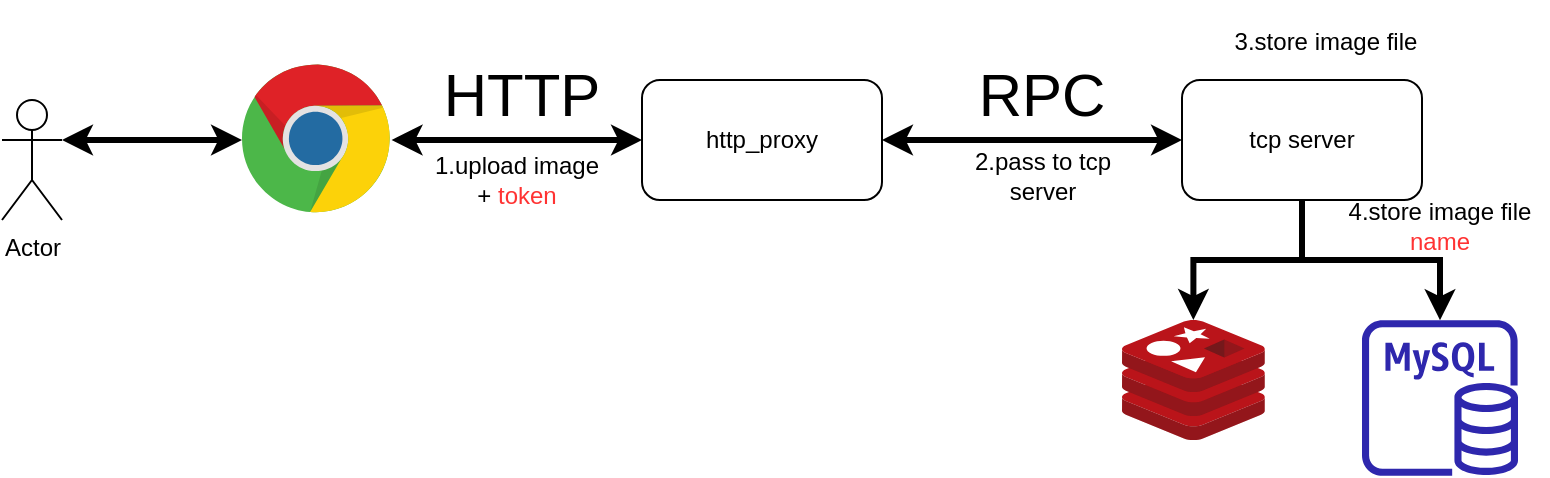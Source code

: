 <mxfile version="16.5.6" type="github"><diagram id="IemuaXq5Jafa3FOG4-sM" name="Page-1"><mxGraphModel dx="1298" dy="699" grid="1" gridSize="10" guides="1" tooltips="1" connect="1" arrows="1" fold="1" page="1" pageScale="1" pageWidth="827" pageHeight="300" math="0" shadow="0"><root><mxCell id="0"/><mxCell id="1" parent="0"/><mxCell id="P54xbyG1vfTX99tcjYp0-6" style="edgeStyle=orthogonalEdgeStyle;rounded=0;orthogonalLoop=1;jettySize=auto;html=1;exitX=0;exitY=0.5;exitDx=0;exitDy=0;startArrow=classic;startFill=1;strokeColor=default;strokeWidth=3;" parent="1" source="P54xbyG1vfTX99tcjYp0-1" target="P54xbyG1vfTX99tcjYp0-5" edge="1"><mxGeometry relative="1" as="geometry"/></mxCell><mxCell id="P54xbyG1vfTX99tcjYp0-7" style="edgeStyle=orthogonalEdgeStyle;rounded=0;orthogonalLoop=1;jettySize=auto;html=1;exitX=1;exitY=0.5;exitDx=0;exitDy=0;entryX=0;entryY=0.5;entryDx=0;entryDy=0;startArrow=classic;startFill=1;endArrow=classic;endFill=1;strokeColor=default;strokeWidth=3;" parent="1" source="P54xbyG1vfTX99tcjYp0-1" target="P54xbyG1vfTX99tcjYp0-2" edge="1"><mxGeometry relative="1" as="geometry"/></mxCell><mxCell id="P54xbyG1vfTX99tcjYp0-1" value="http_proxy" style="rounded=1;whiteSpace=wrap;html=1;" parent="1" vertex="1"><mxGeometry x="355" y="68" width="120" height="60" as="geometry"/></mxCell><mxCell id="P54xbyG1vfTX99tcjYp0-13" style="edgeStyle=orthogonalEdgeStyle;rounded=0;orthogonalLoop=1;jettySize=auto;html=1;exitX=0.5;exitY=1;exitDx=0;exitDy=0;fontSize=30;startArrow=none;startFill=0;endArrow=classic;endFill=1;strokeColor=default;strokeWidth=3;" parent="1" source="P54xbyG1vfTX99tcjYp0-2" target="P54xbyG1vfTX99tcjYp0-12" edge="1"><mxGeometry relative="1" as="geometry"/></mxCell><mxCell id="P54xbyG1vfTX99tcjYp0-14" style="edgeStyle=orthogonalEdgeStyle;rounded=0;orthogonalLoop=1;jettySize=auto;html=1;exitX=0.5;exitY=1;exitDx=0;exitDy=0;fontSize=30;startArrow=none;startFill=0;endArrow=classic;endFill=1;strokeColor=default;strokeWidth=3;" parent="1" source="P54xbyG1vfTX99tcjYp0-2" target="P54xbyG1vfTX99tcjYp0-11" edge="1"><mxGeometry relative="1" as="geometry"/></mxCell><mxCell id="P54xbyG1vfTX99tcjYp0-2" value="tcp server" style="rounded=1;whiteSpace=wrap;html=1;" parent="1" vertex="1"><mxGeometry x="625" y="68" width="120" height="60" as="geometry"/></mxCell><mxCell id="P54xbyG1vfTX99tcjYp0-15" style="edgeStyle=orthogonalEdgeStyle;rounded=0;orthogonalLoop=1;jettySize=auto;html=1;exitX=1;exitY=0.333;exitDx=0;exitDy=0;exitPerimeter=0;fontSize=30;startArrow=classic;startFill=1;endArrow=classic;endFill=1;strokeColor=default;strokeWidth=3;" parent="1" source="P54xbyG1vfTX99tcjYp0-3" target="P54xbyG1vfTX99tcjYp0-5" edge="1"><mxGeometry relative="1" as="geometry"/></mxCell><mxCell id="P54xbyG1vfTX99tcjYp0-3" value="Actor" style="shape=umlActor;verticalLabelPosition=bottom;verticalAlign=top;html=1;outlineConnect=0;" parent="1" vertex="1"><mxGeometry x="35" y="78" width="30" height="60" as="geometry"/></mxCell><mxCell id="P54xbyG1vfTX99tcjYp0-5" value="" style="dashed=0;outlineConnect=0;html=1;align=center;labelPosition=center;verticalLabelPosition=bottom;verticalAlign=top;shape=mxgraph.weblogos.chrome" parent="1" vertex="1"><mxGeometry x="155" y="60.3" width="74.8" height="75.4" as="geometry"/></mxCell><mxCell id="P54xbyG1vfTX99tcjYp0-9" value="HTTP" style="text;html=1;strokeColor=none;fillColor=none;align=center;verticalAlign=middle;whiteSpace=wrap;rounded=0;fontSize=30;" parent="1" vertex="1"><mxGeometry x="265" y="60" width="60" height="30" as="geometry"/></mxCell><mxCell id="P54xbyG1vfTX99tcjYp0-10" value="RPC" style="text;html=1;strokeColor=none;fillColor=none;align=center;verticalAlign=middle;whiteSpace=wrap;rounded=0;fontSize=30;" parent="1" vertex="1"><mxGeometry x="525" y="60" width="60" height="30" as="geometry"/></mxCell><mxCell id="P54xbyG1vfTX99tcjYp0-11" value="" style="sketch=0;outlineConnect=0;fontColor=#232F3E;gradientColor=none;fillColor=#2E27AD;strokeColor=none;dashed=0;verticalLabelPosition=bottom;verticalAlign=top;align=center;html=1;fontSize=12;fontStyle=0;aspect=fixed;pointerEvents=1;shape=mxgraph.aws4.rds_mysql_instance;" parent="1" vertex="1"><mxGeometry x="715" y="188" width="78" height="78" as="geometry"/></mxCell><mxCell id="P54xbyG1vfTX99tcjYp0-12" value="" style="sketch=0;aspect=fixed;html=1;points=[];align=center;image;fontSize=12;image=img/lib/mscae/Cache_Redis_Product.svg;" parent="1" vertex="1"><mxGeometry x="595" y="188" width="71.43" height="60" as="geometry"/></mxCell><mxCell id="ibFuk4cLngxcA8PJELa2-1" value="1.upload image + &lt;font color=&quot;#ff3333&quot;&gt;token&lt;/font&gt;" style="text;html=1;strokeColor=none;fillColor=none;align=center;verticalAlign=middle;whiteSpace=wrap;rounded=0;" parent="1" vertex="1"><mxGeometry x="250" y="98" width="85" height="40" as="geometry"/></mxCell><mxCell id="ibFuk4cLngxcA8PJELa2-2" value="2.pass to tcp server" style="text;html=1;strokeColor=none;fillColor=none;align=center;verticalAlign=middle;whiteSpace=wrap;rounded=0;" parent="1" vertex="1"><mxGeometry x="512.5" y="95.7" width="85" height="40" as="geometry"/></mxCell><mxCell id="ibFuk4cLngxcA8PJELa2-3" value="3.store image file" style="text;html=1;strokeColor=none;fillColor=none;align=center;verticalAlign=middle;whiteSpace=wrap;rounded=0;" parent="1" vertex="1"><mxGeometry x="642.5" y="28" width="107.5" height="42" as="geometry"/></mxCell><mxCell id="ibFuk4cLngxcA8PJELa2-5" value="4.store image file &lt;font color=&quot;#ff3333&quot;&gt;name&lt;/font&gt;" style="text;html=1;strokeColor=none;fillColor=none;align=center;verticalAlign=middle;whiteSpace=wrap;rounded=0;" parent="1" vertex="1"><mxGeometry x="700.25" y="120" width="107.5" height="42" as="geometry"/></mxCell></root></mxGraphModel></diagram></mxfile>